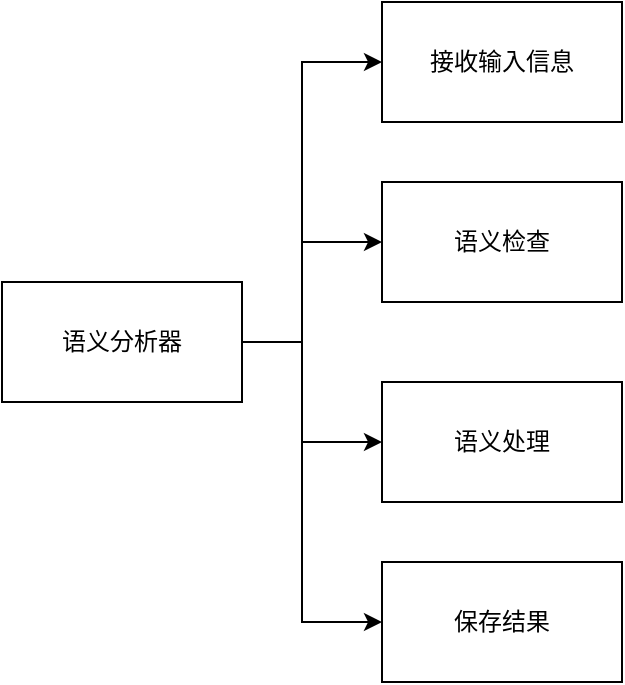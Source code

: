 <mxfile version="15.8.7" type="github">
  <diagram id="0CHjNquSasWgKabh0Vih" name="Page-1">
    <mxGraphModel dx="1052" dy="553" grid="1" gridSize="10" guides="1" tooltips="1" connect="1" arrows="1" fold="1" page="1" pageScale="1" pageWidth="827" pageHeight="1169" math="0" shadow="0">
      <root>
        <mxCell id="0" />
        <mxCell id="1" parent="0" />
        <mxCell id="QEHSe6bJhqSmYVW9SqZu-69" value="语义分析器" style="rounded=0;whiteSpace=wrap;html=1;" vertex="1" parent="1">
          <mxGeometry x="130" y="230" width="120" height="60" as="geometry" />
        </mxCell>
        <mxCell id="QEHSe6bJhqSmYVW9SqZu-73" value="" style="endArrow=classic;html=1;rounded=0;exitX=1;exitY=0.5;exitDx=0;exitDy=0;" edge="1" parent="1" source="QEHSe6bJhqSmYVW9SqZu-69" target="QEHSe6bJhqSmYVW9SqZu-74">
          <mxGeometry width="50" height="50" relative="1" as="geometry">
            <mxPoint x="260" y="290" as="sourcePoint" />
            <mxPoint x="360" y="120" as="targetPoint" />
            <Array as="points">
              <mxPoint x="280" y="260" />
              <mxPoint x="280" y="120" />
            </Array>
          </mxGeometry>
        </mxCell>
        <mxCell id="QEHSe6bJhqSmYVW9SqZu-74" value="接收输入信息" style="rounded=0;whiteSpace=wrap;html=1;" vertex="1" parent="1">
          <mxGeometry x="320" y="90" width="120" height="60" as="geometry" />
        </mxCell>
        <mxCell id="QEHSe6bJhqSmYVW9SqZu-75" value="" style="endArrow=classic;html=1;rounded=0;" edge="1" parent="1" target="QEHSe6bJhqSmYVW9SqZu-76">
          <mxGeometry width="50" height="50" relative="1" as="geometry">
            <mxPoint x="280" y="210" as="sourcePoint" />
            <mxPoint x="350" y="210" as="targetPoint" />
          </mxGeometry>
        </mxCell>
        <mxCell id="QEHSe6bJhqSmYVW9SqZu-76" value="语义检查" style="rounded=0;whiteSpace=wrap;html=1;" vertex="1" parent="1">
          <mxGeometry x="320" y="180" width="120" height="60" as="geometry" />
        </mxCell>
        <mxCell id="QEHSe6bJhqSmYVW9SqZu-77" value="" style="endArrow=classic;html=1;rounded=0;" edge="1" parent="1" target="QEHSe6bJhqSmYVW9SqZu-78">
          <mxGeometry width="50" height="50" relative="1" as="geometry">
            <mxPoint x="280" y="260" as="sourcePoint" />
            <mxPoint x="320" y="400" as="targetPoint" />
            <Array as="points">
              <mxPoint x="280" y="400" />
            </Array>
          </mxGeometry>
        </mxCell>
        <mxCell id="QEHSe6bJhqSmYVW9SqZu-78" value="保存结果" style="rounded=0;whiteSpace=wrap;html=1;" vertex="1" parent="1">
          <mxGeometry x="320" y="370" width="120" height="60" as="geometry" />
        </mxCell>
        <mxCell id="QEHSe6bJhqSmYVW9SqZu-79" value="" style="endArrow=classic;html=1;rounded=0;" edge="1" parent="1">
          <mxGeometry width="50" height="50" relative="1" as="geometry">
            <mxPoint x="280" y="310" as="sourcePoint" />
            <mxPoint x="320" y="310" as="targetPoint" />
          </mxGeometry>
        </mxCell>
        <mxCell id="QEHSe6bJhqSmYVW9SqZu-80" value="语义处理" style="rounded=0;whiteSpace=wrap;html=1;" vertex="1" parent="1">
          <mxGeometry x="320" y="280" width="120" height="60" as="geometry" />
        </mxCell>
      </root>
    </mxGraphModel>
  </diagram>
</mxfile>

